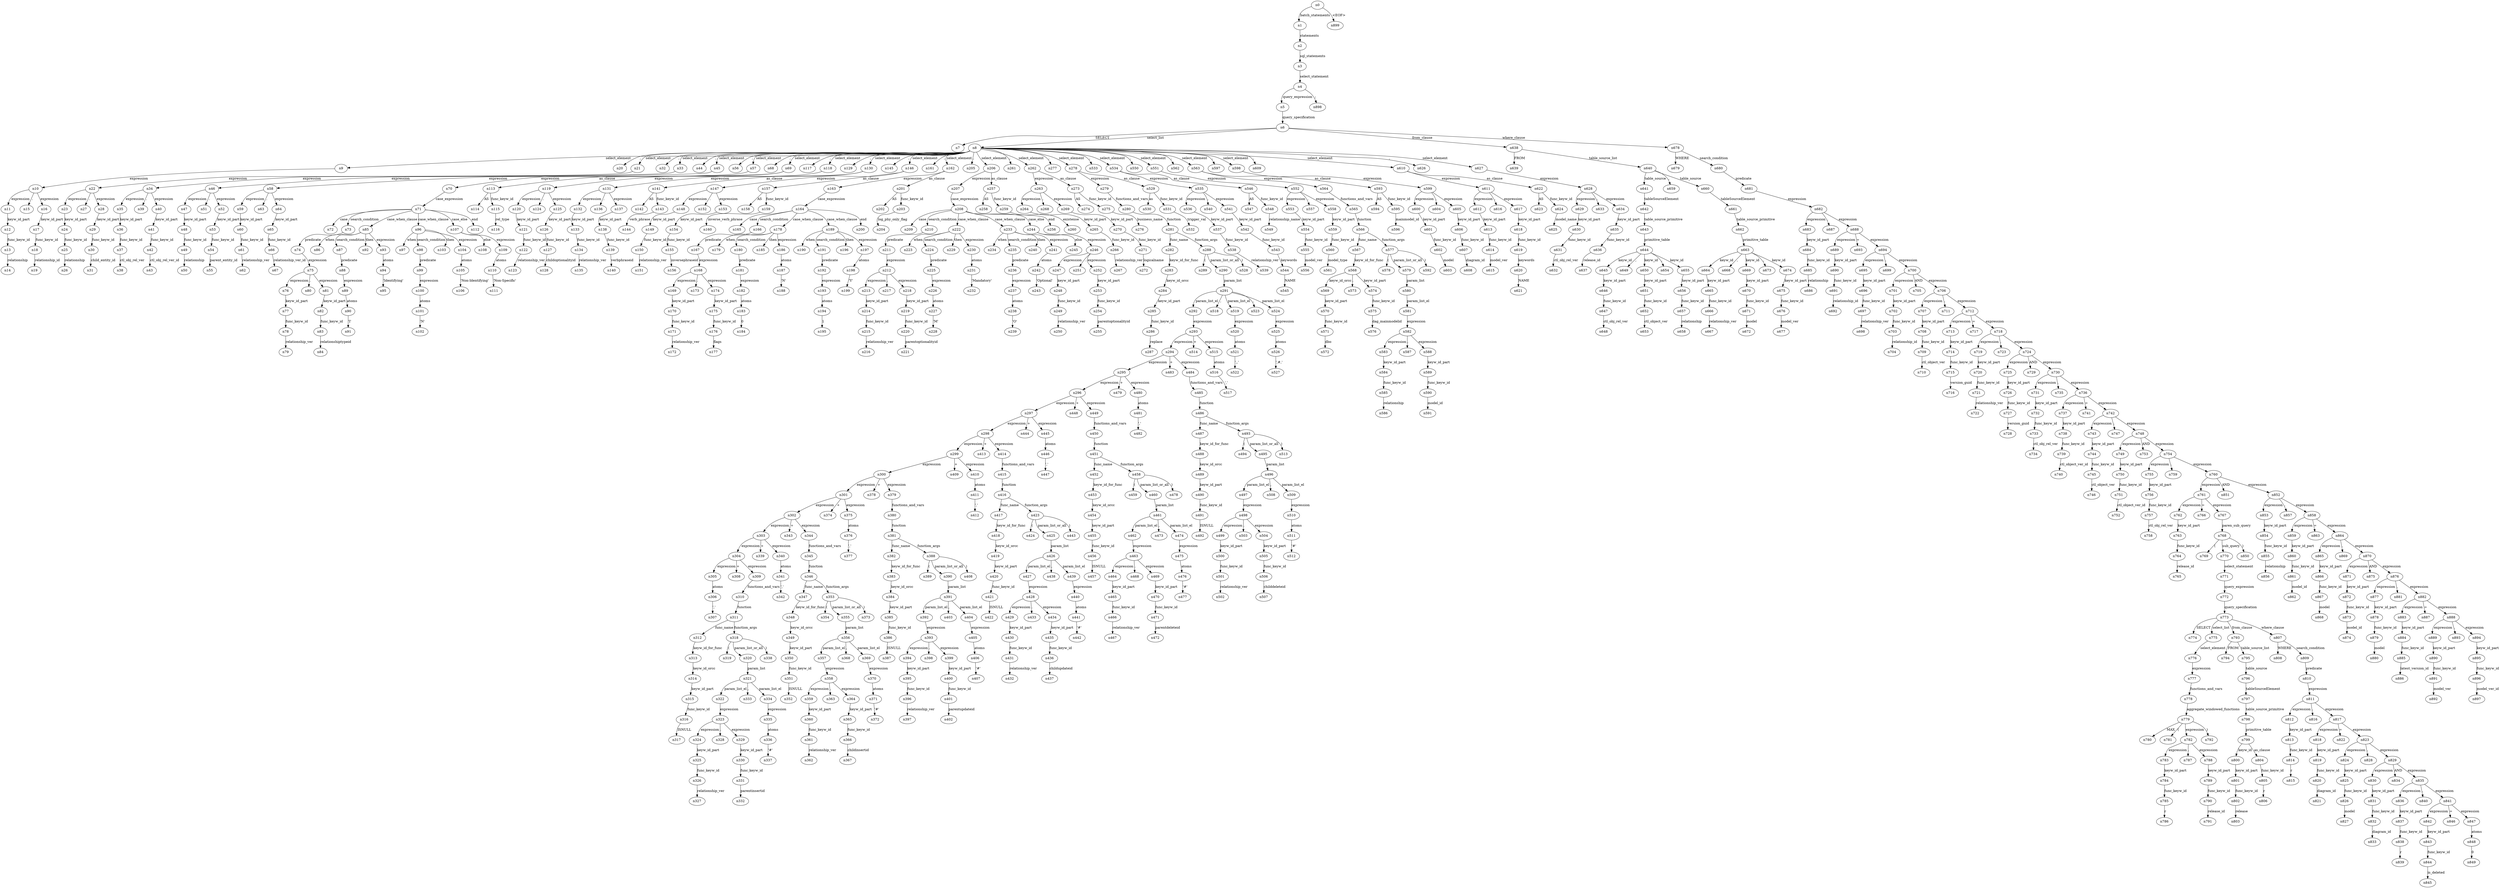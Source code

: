 digraph ParseTree {
  n0 -> n1 [label="batch_statements"];
  n1 -> n2 [label="statements"];
  n2 -> n3 [label="sql_statements"];
  n3 -> n4 [label="select_statement"];
  n4 -> n5 [label="query_expression"];
  n5 -> n6 [label="query_specification"];
  n6 -> n7 [label="SELECT"];
  n6 -> n8 [label="select_list"];
  n8 -> n9 [label="select_element"];
  n9 -> n10 [label="expression"];
  n10 -> n11 [label="expression"];
  n11 -> n12 [label="keyw_id_part"];
  n12 -> n13 [label="func_keyw_id"];
  n13 -> n14 [label="relationship"];
  n10 -> n15 [label="."];
  n10 -> n16 [label="expression"];
  n16 -> n17 [label="keyw_id_part"];
  n17 -> n18 [label="func_keyw_id"];
  n18 -> n19 [label="relationship_id"];
  n8 -> n20 [label=","];
  n8 -> n21 [label="select_element"];
  n21 -> n22 [label="expression"];
  n22 -> n23 [label="expression"];
  n23 -> n24 [label="keyw_id_part"];
  n24 -> n25 [label="func_keyw_id"];
  n25 -> n26 [label="relationship"];
  n22 -> n27 [label="."];
  n22 -> n28 [label="expression"];
  n28 -> n29 [label="keyw_id_part"];
  n29 -> n30 [label="func_keyw_id"];
  n30 -> n31 [label="child_entity_id"];
  n8 -> n32 [label=","];
  n8 -> n33 [label="select_element"];
  n33 -> n34 [label="expression"];
  n34 -> n35 [label="expression"];
  n35 -> n36 [label="keyw_id_part"];
  n36 -> n37 [label="func_keyw_id"];
  n37 -> n38 [label="ctl_obj_rel_ver"];
  n34 -> n39 [label="."];
  n34 -> n40 [label="expression"];
  n40 -> n41 [label="keyw_id_part"];
  n41 -> n42 [label="func_keyw_id"];
  n42 -> n43 [label="ctl_obj_rel_ver_id"];
  n8 -> n44 [label=","];
  n8 -> n45 [label="select_element"];
  n45 -> n46 [label="expression"];
  n46 -> n47 [label="expression"];
  n47 -> n48 [label="keyw_id_part"];
  n48 -> n49 [label="func_keyw_id"];
  n49 -> n50 [label="relationship"];
  n46 -> n51 [label="."];
  n46 -> n52 [label="expression"];
  n52 -> n53 [label="keyw_id_part"];
  n53 -> n54 [label="func_keyw_id"];
  n54 -> n55 [label="parent_entity_id"];
  n8 -> n56 [label=","];
  n8 -> n57 [label="select_element"];
  n57 -> n58 [label="expression"];
  n58 -> n59 [label="expression"];
  n59 -> n60 [label="keyw_id_part"];
  n60 -> n61 [label="func_keyw_id"];
  n61 -> n62 [label="relationship_ver"];
  n58 -> n63 [label="."];
  n58 -> n64 [label="expression"];
  n64 -> n65 [label="keyw_id_part"];
  n65 -> n66 [label="func_keyw_id"];
  n66 -> n67 [label="relationship_ver_id"];
  n8 -> n68 [label=","];
  n8 -> n69 [label="select_element"];
  n69 -> n70 [label="expression"];
  n70 -> n71 [label="case_expression"];
  n71 -> n72 [label="case"];
  n71 -> n73 [label="search_condition"];
  n73 -> n74 [label="predicate"];
  n74 -> n75 [label="expression"];
  n75 -> n76 [label="expression"];
  n76 -> n77 [label="keyw_id_part"];
  n77 -> n78 [label="func_keyw_id"];
  n78 -> n79 [label="relationship_ver"];
  n75 -> n80 [label="."];
  n75 -> n81 [label="expression"];
  n81 -> n82 [label="keyw_id_part"];
  n82 -> n83 [label="func_keyw_id"];
  n83 -> n84 [label="relationshiptypeid"];
  n71 -> n85 [label="case_when_clause"];
  n85 -> n86 [label="when"];
  n85 -> n87 [label="search_condition"];
  n87 -> n88 [label="predicate"];
  n88 -> n89 [label="expression"];
  n89 -> n90 [label="atoms"];
  n90 -> n91 [label="'I'"];
  n85 -> n92 [label="then"];
  n85 -> n93 [label="expression"];
  n93 -> n94 [label="atoms"];
  n94 -> n95 [label="'Identifying'"];
  n71 -> n96 [label="case_when_clause"];
  n96 -> n97 [label="when"];
  n96 -> n98 [label="search_condition"];
  n98 -> n99 [label="predicate"];
  n99 -> n100 [label="expression"];
  n100 -> n101 [label="atoms"];
  n101 -> n102 [label="'N'"];
  n96 -> n103 [label="then"];
  n96 -> n104 [label="expression"];
  n104 -> n105 [label="atoms"];
  n105 -> n106 [label="'Non-Identifying'"];
  n71 -> n107 [label="case_else"];
  n107 -> n108 [label="else"];
  n107 -> n109 [label="expression"];
  n109 -> n110 [label="atoms"];
  n110 -> n111 [label="'Non-Specific'"];
  n71 -> n112 [label="end"];
  n69 -> n113 [label="as_clause"];
  n113 -> n114 [label="AS"];
  n113 -> n115 [label="func_keyw_id"];
  n115 -> n116 [label="rel_type"];
  n8 -> n117 [label=","];
  n8 -> n118 [label="select_element"];
  n118 -> n119 [label="expression"];
  n119 -> n120 [label="expression"];
  n120 -> n121 [label="keyw_id_part"];
  n121 -> n122 [label="func_keyw_id"];
  n122 -> n123 [label="relationship_ver"];
  n119 -> n124 [label="."];
  n119 -> n125 [label="expression"];
  n125 -> n126 [label="keyw_id_part"];
  n126 -> n127 [label="func_keyw_id"];
  n127 -> n128 [label="childoptionalityid"];
  n8 -> n129 [label=","];
  n8 -> n130 [label="select_element"];
  n130 -> n131 [label="expression"];
  n131 -> n132 [label="expression"];
  n132 -> n133 [label="keyw_id_part"];
  n133 -> n134 [label="func_keyw_id"];
  n134 -> n135 [label="relationship_ver"];
  n131 -> n136 [label="."];
  n131 -> n137 [label="expression"];
  n137 -> n138 [label="keyw_id_part"];
  n138 -> n139 [label="func_keyw_id"];
  n139 -> n140 [label="verbphraseid"];
  n130 -> n141 [label="as_clause"];
  n141 -> n142 [label="AS"];
  n141 -> n143 [label="func_keyw_id"];
  n143 -> n144 [label="verb_phrase"];
  n8 -> n145 [label=","];
  n8 -> n146 [label="select_element"];
  n146 -> n147 [label="expression"];
  n147 -> n148 [label="expression"];
  n148 -> n149 [label="keyw_id_part"];
  n149 -> n150 [label="func_keyw_id"];
  n150 -> n151 [label="relationship_ver"];
  n147 -> n152 [label="."];
  n147 -> n153 [label="expression"];
  n153 -> n154 [label="keyw_id_part"];
  n154 -> n155 [label="func_keyw_id"];
  n155 -> n156 [label="inversephraseid"];
  n146 -> n157 [label="as_clause"];
  n157 -> n158 [label="AS"];
  n157 -> n159 [label="func_keyw_id"];
  n159 -> n160 [label="inverse_verb_phrase"];
  n8 -> n161 [label=","];
  n8 -> n162 [label="select_element"];
  n162 -> n163 [label="expression"];
  n163 -> n164 [label="case_expression"];
  n164 -> n165 [label="case"];
  n164 -> n166 [label="search_condition"];
  n166 -> n167 [label="predicate"];
  n167 -> n168 [label="expression"];
  n168 -> n169 [label="expression"];
  n169 -> n170 [label="keyw_id_part"];
  n170 -> n171 [label="func_keyw_id"];
  n171 -> n172 [label="relationship_ver"];
  n168 -> n173 [label="."];
  n168 -> n174 [label="expression"];
  n174 -> n175 [label="keyw_id_part"];
  n175 -> n176 [label="func_keyw_id"];
  n176 -> n177 [label="flags"];
  n164 -> n178 [label="case_when_clause"];
  n178 -> n179 [label="when"];
  n178 -> n180 [label="search_condition"];
  n180 -> n181 [label="predicate"];
  n181 -> n182 [label="expression"];
  n182 -> n183 [label="atoms"];
  n183 -> n184 [label="0"];
  n178 -> n185 [label="then"];
  n178 -> n186 [label="expression"];
  n186 -> n187 [label="atoms"];
  n187 -> n188 [label="'N'"];
  n164 -> n189 [label="case_when_clause"];
  n189 -> n190 [label="when"];
  n189 -> n191 [label="search_condition"];
  n191 -> n192 [label="predicate"];
  n192 -> n193 [label="expression"];
  n193 -> n194 [label="atoms"];
  n194 -> n195 [label="1"];
  n189 -> n196 [label="then"];
  n189 -> n197 [label="expression"];
  n197 -> n198 [label="atoms"];
  n198 -> n199 [label="'Y'"];
  n164 -> n200 [label="end"];
  n162 -> n201 [label="as_clause"];
  n201 -> n202 [label="AS"];
  n201 -> n203 [label="func_keyw_id"];
  n203 -> n204 [label="log_phy_only_flag"];
  n8 -> n205 [label=","];
  n8 -> n206 [label="select_element"];
  n206 -> n207 [label="expression"];
  n207 -> n208 [label="case_expression"];
  n208 -> n209 [label="case"];
  n208 -> n210 [label="search_condition"];
  n210 -> n211 [label="predicate"];
  n211 -> n212 [label="expression"];
  n212 -> n213 [label="expression"];
  n213 -> n214 [label="keyw_id_part"];
  n214 -> n215 [label="func_keyw_id"];
  n215 -> n216 [label="relationship_ver"];
  n212 -> n217 [label="."];
  n212 -> n218 [label="expression"];
  n218 -> n219 [label="keyw_id_part"];
  n219 -> n220 [label="func_keyw_id"];
  n220 -> n221 [label="parentoptionalityid"];
  n208 -> n222 [label="case_when_clause"];
  n222 -> n223 [label="when"];
  n222 -> n224 [label="search_condition"];
  n224 -> n225 [label="predicate"];
  n225 -> n226 [label="expression"];
  n226 -> n227 [label="atoms"];
  n227 -> n228 [label="'M'"];
  n222 -> n229 [label="then"];
  n222 -> n230 [label="expression"];
  n230 -> n231 [label="atoms"];
  n231 -> n232 [label="'Mandatory'"];
  n208 -> n233 [label="case_when_clause"];
  n233 -> n234 [label="when"];
  n233 -> n235 [label="search_condition"];
  n235 -> n236 [label="predicate"];
  n236 -> n237 [label="expression"];
  n237 -> n238 [label="atoms"];
  n238 -> n239 [label="'O'"];
  n233 -> n240 [label="then"];
  n233 -> n241 [label="expression"];
  n241 -> n242 [label="atoms"];
  n242 -> n243 [label="'Optional'"];
  n208 -> n244 [label="case_else"];
  n244 -> n245 [label="else"];
  n244 -> n246 [label="expression"];
  n246 -> n247 [label="expression"];
  n247 -> n248 [label="keyw_id_part"];
  n248 -> n249 [label="func_keyw_id"];
  n249 -> n250 [label="relationship_ver"];
  n246 -> n251 [label="."];
  n246 -> n252 [label="expression"];
  n252 -> n253 [label="keyw_id_part"];
  n253 -> n254 [label="func_keyw_id"];
  n254 -> n255 [label="parentoptionalityid"];
  n208 -> n256 [label="end"];
  n206 -> n257 [label="as_clause"];
  n257 -> n258 [label="AS"];
  n257 -> n259 [label="func_keyw_id"];
  n259 -> n260 [label="existense"];
  n8 -> n261 [label=","];
  n8 -> n262 [label="select_element"];
  n262 -> n263 [label="expression"];
  n263 -> n264 [label="expression"];
  n264 -> n265 [label="keyw_id_part"];
  n265 -> n266 [label="func_keyw_id"];
  n266 -> n267 [label="relationship_ver"];
  n263 -> n268 [label="."];
  n263 -> n269 [label="expression"];
  n269 -> n270 [label="keyw_id_part"];
  n270 -> n271 [label="func_keyw_id"];
  n271 -> n272 [label="logicalname"];
  n262 -> n273 [label="as_clause"];
  n273 -> n274 [label="AS"];
  n273 -> n275 [label="func_keyw_id"];
  n275 -> n276 [label="business_name"];
  n8 -> n277 [label=","];
  n8 -> n278 [label="select_element"];
  n278 -> n279 [label="expression"];
  n279 -> n280 [label="functions_and_vars"];
  n280 -> n281 [label="function"];
  n281 -> n282 [label="func_name"];
  n282 -> n283 [label="keyw_id_for_func"];
  n283 -> n284 [label="keyw_id_orcc"];
  n284 -> n285 [label="keyw_id_part"];
  n285 -> n286 [label="func_keyw_id"];
  n286 -> n287 [label="replace"];
  n281 -> n288 [label="function_args"];
  n288 -> n289 [label="("];
  n288 -> n290 [label="param_list_or_all"];
  n290 -> n291 [label="param_list"];
  n291 -> n292 [label="param_list_el"];
  n292 -> n293 [label="expression"];
  n293 -> n294 [label="expression"];
  n294 -> n295 [label="expression"];
  n295 -> n296 [label="expression"];
  n296 -> n297 [label="expression"];
  n297 -> n298 [label="expression"];
  n298 -> n299 [label="expression"];
  n299 -> n300 [label="expression"];
  n300 -> n301 [label="expression"];
  n301 -> n302 [label="expression"];
  n302 -> n303 [label="expression"];
  n303 -> n304 [label="expression"];
  n304 -> n305 [label="expression"];
  n305 -> n306 [label="atoms"];
  n306 -> n307 [label="','"];
  n304 -> n308 [label="+"];
  n304 -> n309 [label="expression"];
  n309 -> n310 [label="functions_and_vars"];
  n310 -> n311 [label="function"];
  n311 -> n312 [label="func_name"];
  n312 -> n313 [label="keyw_id_for_func"];
  n313 -> n314 [label="keyw_id_orcc"];
  n314 -> n315 [label="keyw_id_part"];
  n315 -> n316 [label="func_keyw_id"];
  n316 -> n317 [label="ISNULL"];
  n311 -> n318 [label="function_args"];
  n318 -> n319 [label="("];
  n318 -> n320 [label="param_list_or_all"];
  n320 -> n321 [label="param_list"];
  n321 -> n322 [label="param_list_el"];
  n322 -> n323 [label="expression"];
  n323 -> n324 [label="expression"];
  n324 -> n325 [label="keyw_id_part"];
  n325 -> n326 [label="func_keyw_id"];
  n326 -> n327 [label="relationship_ver"];
  n323 -> n328 [label="."];
  n323 -> n329 [label="expression"];
  n329 -> n330 [label="keyw_id_part"];
  n330 -> n331 [label="func_keyw_id"];
  n331 -> n332 [label="parentinsertid"];
  n321 -> n333 [label=","];
  n321 -> n334 [label="param_list_el"];
  n334 -> n335 [label="expression"];
  n335 -> n336 [label="atoms"];
  n336 -> n337 [label="'#'"];
  n318 -> n338 [label=")"];
  n303 -> n339 [label="+"];
  n303 -> n340 [label="expression"];
  n340 -> n341 [label="atoms"];
  n341 -> n342 [label="','"];
  n302 -> n343 [label="+"];
  n302 -> n344 [label="expression"];
  n344 -> n345 [label="functions_and_vars"];
  n345 -> n346 [label="function"];
  n346 -> n347 [label="func_name"];
  n347 -> n348 [label="keyw_id_for_func"];
  n348 -> n349 [label="keyw_id_orcc"];
  n349 -> n350 [label="keyw_id_part"];
  n350 -> n351 [label="func_keyw_id"];
  n351 -> n352 [label="ISNULL"];
  n346 -> n353 [label="function_args"];
  n353 -> n354 [label="("];
  n353 -> n355 [label="param_list_or_all"];
  n355 -> n356 [label="param_list"];
  n356 -> n357 [label="param_list_el"];
  n357 -> n358 [label="expression"];
  n358 -> n359 [label="expression"];
  n359 -> n360 [label="keyw_id_part"];
  n360 -> n361 [label="func_keyw_id"];
  n361 -> n362 [label="relationship_ver"];
  n358 -> n363 [label="."];
  n358 -> n364 [label="expression"];
  n364 -> n365 [label="keyw_id_part"];
  n365 -> n366 [label="func_keyw_id"];
  n366 -> n367 [label="childinsertid"];
  n356 -> n368 [label=","];
  n356 -> n369 [label="param_list_el"];
  n369 -> n370 [label="expression"];
  n370 -> n371 [label="atoms"];
  n371 -> n372 [label="'#'"];
  n353 -> n373 [label=")"];
  n301 -> n374 [label="+"];
  n301 -> n375 [label="expression"];
  n375 -> n376 [label="atoms"];
  n376 -> n377 [label="','"];
  n300 -> n378 [label="+"];
  n300 -> n379 [label="expression"];
  n379 -> n380 [label="functions_and_vars"];
  n380 -> n381 [label="function"];
  n381 -> n382 [label="func_name"];
  n382 -> n383 [label="keyw_id_for_func"];
  n383 -> n384 [label="keyw_id_orcc"];
  n384 -> n385 [label="keyw_id_part"];
  n385 -> n386 [label="func_keyw_id"];
  n386 -> n387 [label="ISNULL"];
  n381 -> n388 [label="function_args"];
  n388 -> n389 [label="("];
  n388 -> n390 [label="param_list_or_all"];
  n390 -> n391 [label="param_list"];
  n391 -> n392 [label="param_list_el"];
  n392 -> n393 [label="expression"];
  n393 -> n394 [label="expression"];
  n394 -> n395 [label="keyw_id_part"];
  n395 -> n396 [label="func_keyw_id"];
  n396 -> n397 [label="relationship_ver"];
  n393 -> n398 [label="."];
  n393 -> n399 [label="expression"];
  n399 -> n400 [label="keyw_id_part"];
  n400 -> n401 [label="func_keyw_id"];
  n401 -> n402 [label="parentupdateid"];
  n391 -> n403 [label=","];
  n391 -> n404 [label="param_list_el"];
  n404 -> n405 [label="expression"];
  n405 -> n406 [label="atoms"];
  n406 -> n407 [label="'#'"];
  n388 -> n408 [label=")"];
  n299 -> n409 [label="+"];
  n299 -> n410 [label="expression"];
  n410 -> n411 [label="atoms"];
  n411 -> n412 [label="','"];
  n298 -> n413 [label="+"];
  n298 -> n414 [label="expression"];
  n414 -> n415 [label="functions_and_vars"];
  n415 -> n416 [label="function"];
  n416 -> n417 [label="func_name"];
  n417 -> n418 [label="keyw_id_for_func"];
  n418 -> n419 [label="keyw_id_orcc"];
  n419 -> n420 [label="keyw_id_part"];
  n420 -> n421 [label="func_keyw_id"];
  n421 -> n422 [label="ISNULL"];
  n416 -> n423 [label="function_args"];
  n423 -> n424 [label="("];
  n423 -> n425 [label="param_list_or_all"];
  n425 -> n426 [label="param_list"];
  n426 -> n427 [label="param_list_el"];
  n427 -> n428 [label="expression"];
  n428 -> n429 [label="expression"];
  n429 -> n430 [label="keyw_id_part"];
  n430 -> n431 [label="func_keyw_id"];
  n431 -> n432 [label="relationship_ver"];
  n428 -> n433 [label="."];
  n428 -> n434 [label="expression"];
  n434 -> n435 [label="keyw_id_part"];
  n435 -> n436 [label="func_keyw_id"];
  n436 -> n437 [label="childupdateid"];
  n426 -> n438 [label=","];
  n426 -> n439 [label="param_list_el"];
  n439 -> n440 [label="expression"];
  n440 -> n441 [label="atoms"];
  n441 -> n442 [label="'#'"];
  n423 -> n443 [label=")"];
  n297 -> n444 [label="+"];
  n297 -> n445 [label="expression"];
  n445 -> n446 [label="atoms"];
  n446 -> n447 [label="','"];
  n296 -> n448 [label="+"];
  n296 -> n449 [label="expression"];
  n449 -> n450 [label="functions_and_vars"];
  n450 -> n451 [label="function"];
  n451 -> n452 [label="func_name"];
  n452 -> n453 [label="keyw_id_for_func"];
  n453 -> n454 [label="keyw_id_orcc"];
  n454 -> n455 [label="keyw_id_part"];
  n455 -> n456 [label="func_keyw_id"];
  n456 -> n457 [label="ISNULL"];
  n451 -> n458 [label="function_args"];
  n458 -> n459 [label="("];
  n458 -> n460 [label="param_list_or_all"];
  n460 -> n461 [label="param_list"];
  n461 -> n462 [label="param_list_el"];
  n462 -> n463 [label="expression"];
  n463 -> n464 [label="expression"];
  n464 -> n465 [label="keyw_id_part"];
  n465 -> n466 [label="func_keyw_id"];
  n466 -> n467 [label="relationship_ver"];
  n463 -> n468 [label="."];
  n463 -> n469 [label="expression"];
  n469 -> n470 [label="keyw_id_part"];
  n470 -> n471 [label="func_keyw_id"];
  n471 -> n472 [label="parentdeleteid"];
  n461 -> n473 [label=","];
  n461 -> n474 [label="param_list_el"];
  n474 -> n475 [label="expression"];
  n475 -> n476 [label="atoms"];
  n476 -> n477 [label="'#'"];
  n458 -> n478 [label=")"];
  n295 -> n479 [label="+"];
  n295 -> n480 [label="expression"];
  n480 -> n481 [label="atoms"];
  n481 -> n482 [label="','"];
  n294 -> n483 [label="+"];
  n294 -> n484 [label="expression"];
  n484 -> n485 [label="functions_and_vars"];
  n485 -> n486 [label="function"];
  n486 -> n487 [label="func_name"];
  n487 -> n488 [label="keyw_id_for_func"];
  n488 -> n489 [label="keyw_id_orcc"];
  n489 -> n490 [label="keyw_id_part"];
  n490 -> n491 [label="func_keyw_id"];
  n491 -> n492 [label="ISNULL"];
  n486 -> n493 [label="function_args"];
  n493 -> n494 [label="("];
  n493 -> n495 [label="param_list_or_all"];
  n495 -> n496 [label="param_list"];
  n496 -> n497 [label="param_list_el"];
  n497 -> n498 [label="expression"];
  n498 -> n499 [label="expression"];
  n499 -> n500 [label="keyw_id_part"];
  n500 -> n501 [label="func_keyw_id"];
  n501 -> n502 [label="relationship_ver"];
  n498 -> n503 [label="."];
  n498 -> n504 [label="expression"];
  n504 -> n505 [label="keyw_id_part"];
  n505 -> n506 [label="func_keyw_id"];
  n506 -> n507 [label="childdeleteid"];
  n496 -> n508 [label=","];
  n496 -> n509 [label="param_list_el"];
  n509 -> n510 [label="expression"];
  n510 -> n511 [label="atoms"];
  n511 -> n512 [label="'#'"];
  n493 -> n513 [label=")"];
  n293 -> n514 [label="+"];
  n293 -> n515 [label="expression"];
  n515 -> n516 [label="atoms"];
  n516 -> n517 [label="','"];
  n291 -> n518 [label=","];
  n291 -> n519 [label="param_list_el"];
  n519 -> n520 [label="expression"];
  n520 -> n521 [label="atoms"];
  n521 -> n522 [label="',,'"];
  n291 -> n523 [label=","];
  n291 -> n524 [label="param_list_el"];
  n524 -> n525 [label="expression"];
  n525 -> n526 [label="atoms"];
  n526 -> n527 [label="',#,'"];
  n288 -> n528 [label=")"];
  n278 -> n529 [label="as_clause"];
  n529 -> n530 [label="as"];
  n529 -> n531 [label="func_keyw_id"];
  n531 -> n532 [label="trigger_val"];
  n8 -> n533 [label=","];
  n8 -> n534 [label="select_element"];
  n534 -> n535 [label="expression"];
  n535 -> n536 [label="expression"];
  n536 -> n537 [label="keyw_id_part"];
  n537 -> n538 [label="func_keyw_id"];
  n538 -> n539 [label="relationship_ver"];
  n535 -> n540 [label="."];
  n535 -> n541 [label="expression"];
  n541 -> n542 [label="keyw_id_part"];
  n542 -> n543 [label="func_keyw_id"];
  n543 -> n544 [label="keywords"];
  n544 -> n545 [label="NAME"];
  n534 -> n546 [label="as_clause"];
  n546 -> n547 [label="AS"];
  n546 -> n548 [label="func_keyw_id"];
  n548 -> n549 [label="relationship_name"];
  n8 -> n550 [label=","];
  n8 -> n551 [label="select_element"];
  n551 -> n552 [label="expression"];
  n552 -> n553 [label="expression"];
  n553 -> n554 [label="keyw_id_part"];
  n554 -> n555 [label="func_keyw_id"];
  n555 -> n556 [label="model_ver"];
  n552 -> n557 [label="."];
  n552 -> n558 [label="expression"];
  n558 -> n559 [label="keyw_id_part"];
  n559 -> n560 [label="func_keyw_id"];
  n560 -> n561 [label="model_type"];
  n8 -> n562 [label=","];
  n8 -> n563 [label="select_element"];
  n563 -> n564 [label="expression"];
  n564 -> n565 [label="functions_and_vars"];
  n565 -> n566 [label="function"];
  n566 -> n567 [label="func_name"];
  n567 -> n568 [label="keyw_id_for_func"];
  n568 -> n569 [label="keyw_id_orcc"];
  n569 -> n570 [label="keyw_id_part"];
  n570 -> n571 [label="func_keyw_id"];
  n571 -> n572 [label="dbo"];
  n568 -> n573 [label="."];
  n568 -> n574 [label="keyw_id_part"];
  n574 -> n575 [label="func_keyw_id"];
  n575 -> n576 [label="dag_mainmodelid"];
  n566 -> n577 [label="function_args"];
  n577 -> n578 [label="("];
  n577 -> n579 [label="param_list_or_all"];
  n579 -> n580 [label="param_list"];
  n580 -> n581 [label="param_list_el"];
  n581 -> n582 [label="expression"];
  n582 -> n583 [label="expression"];
  n583 -> n584 [label="keyw_id_part"];
  n584 -> n585 [label="func_keyw_id"];
  n585 -> n586 [label="relationship"];
  n582 -> n587 [label="."];
  n582 -> n588 [label="expression"];
  n588 -> n589 [label="keyw_id_part"];
  n589 -> n590 [label="func_keyw_id"];
  n590 -> n591 [label="model_id"];
  n577 -> n592 [label=")"];
  n563 -> n593 [label="as_clause"];
  n593 -> n594 [label="AS"];
  n593 -> n595 [label="func_keyw_id"];
  n595 -> n596 [label="mainmodel_id"];
  n8 -> n597 [label=","];
  n8 -> n598 [label="select_element"];
  n598 -> n599 [label="expression"];
  n599 -> n600 [label="expression"];
  n600 -> n601 [label="keyw_id_part"];
  n601 -> n602 [label="func_keyw_id"];
  n602 -> n603 [label="model"];
  n599 -> n604 [label="."];
  n599 -> n605 [label="expression"];
  n605 -> n606 [label="keyw_id_part"];
  n606 -> n607 [label="func_keyw_id"];
  n607 -> n608 [label="diagram_id"];
  n8 -> n609 [label=","];
  n8 -> n610 [label="select_element"];
  n610 -> n611 [label="expression"];
  n611 -> n612 [label="expression"];
  n612 -> n613 [label="keyw_id_part"];
  n613 -> n614 [label="func_keyw_id"];
  n614 -> n615 [label="model_ver"];
  n611 -> n616 [label="."];
  n611 -> n617 [label="expression"];
  n617 -> n618 [label="keyw_id_part"];
  n618 -> n619 [label="func_keyw_id"];
  n619 -> n620 [label="keywords"];
  n620 -> n621 [label="NAME"];
  n610 -> n622 [label="as_clause"];
  n622 -> n623 [label="AS"];
  n622 -> n624 [label="func_keyw_id"];
  n624 -> n625 [label="model_name"];
  n8 -> n626 [label=","];
  n8 -> n627 [label="select_element"];
  n627 -> n628 [label="expression"];
  n628 -> n629 [label="expression"];
  n629 -> n630 [label="keyw_id_part"];
  n630 -> n631 [label="func_keyw_id"];
  n631 -> n632 [label="ctl_obj_rel_ver"];
  n628 -> n633 [label="."];
  n628 -> n634 [label="expression"];
  n634 -> n635 [label="keyw_id_part"];
  n635 -> n636 [label="func_keyw_id"];
  n636 -> n637 [label="release_id"];
  n6 -> n638 [label="from_clause"];
  n638 -> n639 [label="FROM"];
  n638 -> n640 [label="table_source_list"];
  n640 -> n641 [label="table_source"];
  n641 -> n642 [label="tableSourceElement"];
  n642 -> n643 [label="table_source_primitive"];
  n643 -> n644 [label="primitive_table"];
  n644 -> n645 [label="keyw_id"];
  n645 -> n646 [label="keyw_id_part"];
  n646 -> n647 [label="func_keyw_id"];
  n647 -> n648 [label="ctl_obj_rel_ver"];
  n644 -> n649 [label=","];
  n644 -> n650 [label="keyw_id"];
  n650 -> n651 [label="keyw_id_part"];
  n651 -> n652 [label="func_keyw_id"];
  n652 -> n653 [label="ctl_object_ver"];
  n644 -> n654 [label=","];
  n644 -> n655 [label="keyw_id"];
  n655 -> n656 [label="keyw_id_part"];
  n656 -> n657 [label="func_keyw_id"];
  n657 -> n658 [label="relationship"];
  n640 -> n659 [label=","];
  n640 -> n660 [label="table_source"];
  n660 -> n661 [label="tableSourceElement"];
  n661 -> n662 [label="table_source_primitive"];
  n662 -> n663 [label="primitive_table"];
  n663 -> n664 [label="keyw_id"];
  n664 -> n665 [label="keyw_id_part"];
  n665 -> n666 [label="func_keyw_id"];
  n666 -> n667 [label="relationship_ver"];
  n663 -> n668 [label=","];
  n663 -> n669 [label="keyw_id"];
  n669 -> n670 [label="keyw_id_part"];
  n670 -> n671 [label="func_keyw_id"];
  n671 -> n672 [label="model"];
  n663 -> n673 [label=","];
  n663 -> n674 [label="keyw_id"];
  n674 -> n675 [label="keyw_id_part"];
  n675 -> n676 [label="func_keyw_id"];
  n676 -> n677 [label="model_ver"];
  n6 -> n678 [label="where_clause"];
  n678 -> n679 [label="WHERE"];
  n678 -> n680 [label="search_condition"];
  n680 -> n681 [label="predicate"];
  n681 -> n682 [label="expression"];
  n682 -> n683 [label="expression"];
  n683 -> n684 [label="keyw_id_part"];
  n684 -> n685 [label="func_keyw_id"];
  n685 -> n686 [label="relationship"];
  n682 -> n687 [label="."];
  n682 -> n688 [label="expression"];
  n688 -> n689 [label="expression"];
  n689 -> n690 [label="keyw_id_part"];
  n690 -> n691 [label="func_keyw_id"];
  n691 -> n692 [label="relationship_id"];
  n688 -> n693 [label="="];
  n688 -> n694 [label="expression"];
  n694 -> n695 [label="expression"];
  n695 -> n696 [label="keyw_id_part"];
  n696 -> n697 [label="func_keyw_id"];
  n697 -> n698 [label="relationship_ver"];
  n694 -> n699 [label="."];
  n694 -> n700 [label="expression"];
  n700 -> n701 [label="expression"];
  n701 -> n702 [label="keyw_id_part"];
  n702 -> n703 [label="func_keyw_id"];
  n703 -> n704 [label="relationship_id"];
  n700 -> n705 [label="AND"];
  n700 -> n706 [label="expression"];
  n706 -> n707 [label="expression"];
  n707 -> n708 [label="keyw_id_part"];
  n708 -> n709 [label="func_keyw_id"];
  n709 -> n710 [label="ctl_object_ver"];
  n706 -> n711 [label="."];
  n706 -> n712 [label="expression"];
  n712 -> n713 [label="expression"];
  n713 -> n714 [label="keyw_id_part"];
  n714 -> n715 [label="func_keyw_id"];
  n715 -> n716 [label="version_guid"];
  n712 -> n717 [label="="];
  n712 -> n718 [label="expression"];
  n718 -> n719 [label="expression"];
  n719 -> n720 [label="keyw_id_part"];
  n720 -> n721 [label="func_keyw_id"];
  n721 -> n722 [label="relationship_ver"];
  n718 -> n723 [label="."];
  n718 -> n724 [label="expression"];
  n724 -> n725 [label="expression"];
  n725 -> n726 [label="keyw_id_part"];
  n726 -> n727 [label="func_keyw_id"];
  n727 -> n728 [label="version_guid"];
  n724 -> n729 [label="AND"];
  n724 -> n730 [label="expression"];
  n730 -> n731 [label="expression"];
  n731 -> n732 [label="keyw_id_part"];
  n732 -> n733 [label="func_keyw_id"];
  n733 -> n734 [label="ctl_obj_rel_ver"];
  n730 -> n735 [label="."];
  n730 -> n736 [label="expression"];
  n736 -> n737 [label="expression"];
  n737 -> n738 [label="keyw_id_part"];
  n738 -> n739 [label="func_keyw_id"];
  n739 -> n740 [label="ctl_object_ver_id"];
  n736 -> n741 [label="="];
  n736 -> n742 [label="expression"];
  n742 -> n743 [label="expression"];
  n743 -> n744 [label="keyw_id_part"];
  n744 -> n745 [label="func_keyw_id"];
  n745 -> n746 [label="ctl_object_ver"];
  n742 -> n747 [label="."];
  n742 -> n748 [label="expression"];
  n748 -> n749 [label="expression"];
  n749 -> n750 [label="keyw_id_part"];
  n750 -> n751 [label="func_keyw_id"];
  n751 -> n752 [label="ctl_object_ver_id"];
  n748 -> n753 [label="AND"];
  n748 -> n754 [label="expression"];
  n754 -> n755 [label="expression"];
  n755 -> n756 [label="keyw_id_part"];
  n756 -> n757 [label="func_keyw_id"];
  n757 -> n758 [label="ctl_obj_rel_ver"];
  n754 -> n759 [label="."];
  n754 -> n760 [label="expression"];
  n760 -> n761 [label="expression"];
  n761 -> n762 [label="expression"];
  n762 -> n763 [label="keyw_id_part"];
  n763 -> n764 [label="func_keyw_id"];
  n764 -> n765 [label="release_id"];
  n761 -> n766 [label="="];
  n761 -> n767 [label="expression"];
  n767 -> n768 [label="paren_sub_query"];
  n768 -> n769 [label="("];
  n768 -> n770 [label="sub_query"];
  n770 -> n771 [label="select_statement"];
  n771 -> n772 [label="query_expression"];
  n772 -> n773 [label="query_specification"];
  n773 -> n774 [label="SELECT"];
  n773 -> n775 [label="select_list"];
  n775 -> n776 [label="select_element"];
  n776 -> n777 [label="expression"];
  n777 -> n778 [label="functions_and_vars"];
  n778 -> n779 [label="aggregate_windowed_functions"];
  n779 -> n780 [label="MAX"];
  n779 -> n781 [label="("];
  n779 -> n782 [label="expression"];
  n782 -> n783 [label="expression"];
  n783 -> n784 [label="keyw_id_part"];
  n784 -> n785 [label="func_keyw_id"];
  n785 -> n786 [label="r"];
  n782 -> n787 [label="."];
  n782 -> n788 [label="expression"];
  n788 -> n789 [label="keyw_id_part"];
  n789 -> n790 [label="func_keyw_id"];
  n790 -> n791 [label="release_id"];
  n779 -> n792 [label=")"];
  n773 -> n793 [label="from_clause"];
  n793 -> n794 [label="FROM"];
  n793 -> n795 [label="table_source_list"];
  n795 -> n796 [label="table_source"];
  n796 -> n797 [label="tableSourceElement"];
  n797 -> n798 [label="table_source_primitive"];
  n798 -> n799 [label="primitive_table"];
  n799 -> n800 [label="keyw_id"];
  n800 -> n801 [label="keyw_id_part"];
  n801 -> n802 [label="func_keyw_id"];
  n802 -> n803 [label="release"];
  n799 -> n804 [label="as_clause"];
  n804 -> n805 [label="func_keyw_id"];
  n805 -> n806 [label="r"];
  n773 -> n807 [label="where_clause"];
  n807 -> n808 [label="WHERE"];
  n807 -> n809 [label="search_condition"];
  n809 -> n810 [label="predicate"];
  n810 -> n811 [label="expression"];
  n811 -> n812 [label="expression"];
  n812 -> n813 [label="keyw_id_part"];
  n813 -> n814 [label="func_keyw_id"];
  n814 -> n815 [label="r"];
  n811 -> n816 [label="."];
  n811 -> n817 [label="expression"];
  n817 -> n818 [label="expression"];
  n818 -> n819 [label="keyw_id_part"];
  n819 -> n820 [label="func_keyw_id"];
  n820 -> n821 [label="diagram_id"];
  n817 -> n822 [label="="];
  n817 -> n823 [label="expression"];
  n823 -> n824 [label="expression"];
  n824 -> n825 [label="keyw_id_part"];
  n825 -> n826 [label="func_keyw_id"];
  n826 -> n827 [label="model"];
  n823 -> n828 [label="."];
  n823 -> n829 [label="expression"];
  n829 -> n830 [label="expression"];
  n830 -> n831 [label="keyw_id_part"];
  n831 -> n832 [label="func_keyw_id"];
  n832 -> n833 [label="diagram_id"];
  n829 -> n834 [label="AND"];
  n829 -> n835 [label="expression"];
  n835 -> n836 [label="expression"];
  n836 -> n837 [label="keyw_id_part"];
  n837 -> n838 [label="func_keyw_id"];
  n838 -> n839 [label="r"];
  n835 -> n840 [label="."];
  n835 -> n841 [label="expression"];
  n841 -> n842 [label="expression"];
  n842 -> n843 [label="keyw_id_part"];
  n843 -> n844 [label="func_keyw_id"];
  n844 -> n845 [label="is_deleted"];
  n841 -> n846 [label="="];
  n841 -> n847 [label="expression"];
  n847 -> n848 [label="atoms"];
  n848 -> n849 [label="0"];
  n768 -> n850 [label=")"];
  n760 -> n851 [label="AND"];
  n760 -> n852 [label="expression"];
  n852 -> n853 [label="expression"];
  n853 -> n854 [label="keyw_id_part"];
  n854 -> n855 [label="func_keyw_id"];
  n855 -> n856 [label="relationship"];
  n852 -> n857 [label="."];
  n852 -> n858 [label="expression"];
  n858 -> n859 [label="expression"];
  n859 -> n860 [label="keyw_id_part"];
  n860 -> n861 [label="func_keyw_id"];
  n861 -> n862 [label="model_id"];
  n858 -> n863 [label="="];
  n858 -> n864 [label="expression"];
  n864 -> n865 [label="expression"];
  n865 -> n866 [label="keyw_id_part"];
  n866 -> n867 [label="func_keyw_id"];
  n867 -> n868 [label="model"];
  n864 -> n869 [label="."];
  n864 -> n870 [label="expression"];
  n870 -> n871 [label="expression"];
  n871 -> n872 [label="keyw_id_part"];
  n872 -> n873 [label="func_keyw_id"];
  n873 -> n874 [label="model_id"];
  n870 -> n875 [label="AND"];
  n870 -> n876 [label="expression"];
  n876 -> n877 [label="expression"];
  n877 -> n878 [label="keyw_id_part"];
  n878 -> n879 [label="func_keyw_id"];
  n879 -> n880 [label="model"];
  n876 -> n881 [label="."];
  n876 -> n882 [label="expression"];
  n882 -> n883 [label="expression"];
  n883 -> n884 [label="keyw_id_part"];
  n884 -> n885 [label="func_keyw_id"];
  n885 -> n886 [label="latest_version_id"];
  n882 -> n887 [label="="];
  n882 -> n888 [label="expression"];
  n888 -> n889 [label="expression"];
  n889 -> n890 [label="keyw_id_part"];
  n890 -> n891 [label="func_keyw_id"];
  n891 -> n892 [label="model_ver"];
  n888 -> n893 [label="."];
  n888 -> n894 [label="expression"];
  n894 -> n895 [label="keyw_id_part"];
  n895 -> n896 [label="func_keyw_id"];
  n896 -> n897 [label="model_ver_id"];
  n4 -> n898 [label=";"];
  n0 -> n899 [label="<EOF>"];
}